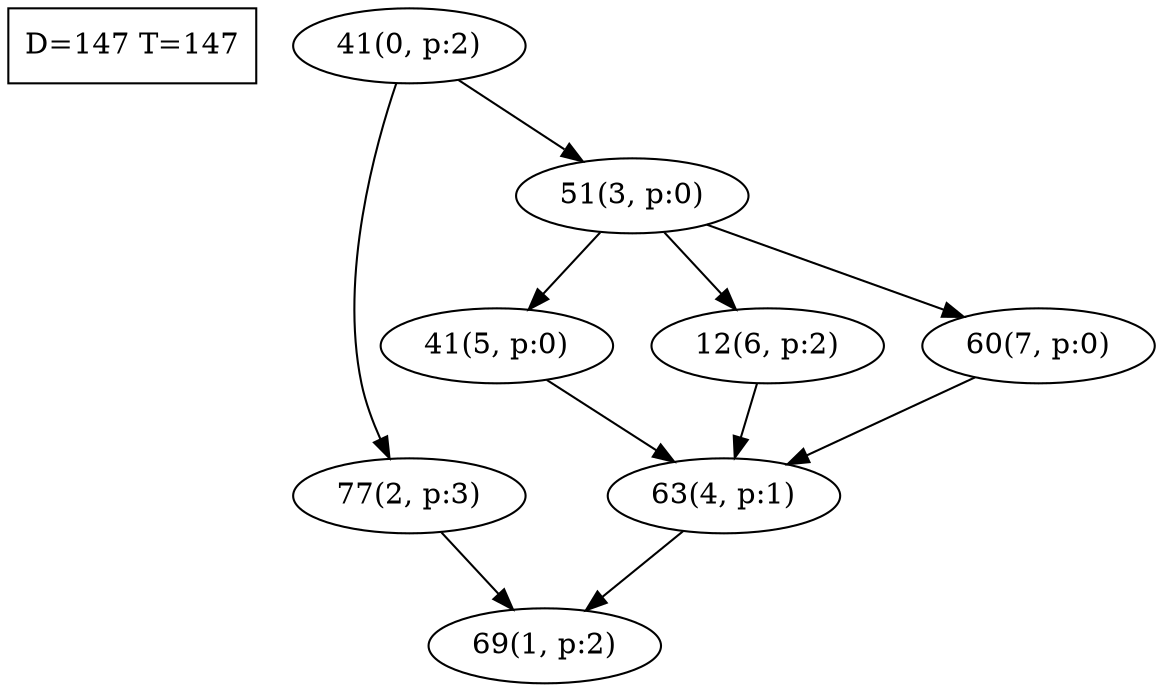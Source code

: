 digraph Task {
i [shape=box, label="D=147 T=147"]; 
0 [label="41(0, p:2)"];
1 [label="69(1, p:2)"];
2 [label="77(2, p:3)"];
3 [label="51(3, p:0)"];
4 [label="63(4, p:1)"];
5 [label="41(5, p:0)"];
6 [label="12(6, p:2)"];
7 [label="60(7, p:0)"];
0 -> 2;
0 -> 3;
2 -> 1;
3 -> 5;
3 -> 6;
3 -> 7;
4 -> 1;
5 -> 4;
6 -> 4;
7 -> 4;
}